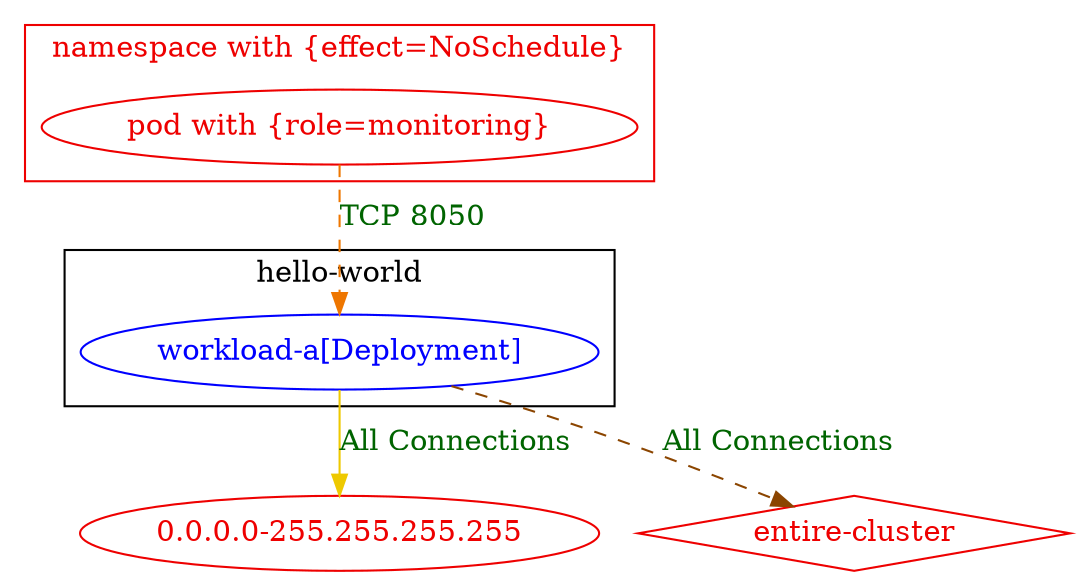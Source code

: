 digraph {
	subgraph "cluster_hello_world" {
		color="black"
		fontcolor="black"
		"hello-world/workload-a[Deployment]" [label="workload-a[Deployment]" color="blue" fontcolor="blue"]
		label="hello-world"
	}
	subgraph "cluster_namespace with {effect=NoSchedule}" {
		color="red2"
		fontcolor="red2"
		"pod with {role=monitoring}_in_namespace with {effect=NoSchedule}" [label="pod with {role=monitoring}" color="red2" fontcolor="red2"]
		label="namespace with {effect=NoSchedule}"
	}
	"0.0.0.0-255.255.255.255" [label="0.0.0.0-255.255.255.255" color="red2" fontcolor="red2"]
	"entire-cluster" [label="entire-cluster" color="red2" fontcolor="red2" shape=diamond]
	"hello-world/workload-a[Deployment]" -> "0.0.0.0-255.255.255.255" [label="All Connections" color="gold2" fontcolor="darkgreen"]
	"hello-world/workload-a[Deployment]" -> "entire-cluster" [label="All Connections" color="darkorange4" fontcolor="darkgreen" weight=0.5 style=dashed]
	"pod with {role=monitoring}_in_namespace with {effect=NoSchedule}" -> "hello-world/workload-a[Deployment]" [label="TCP 8050" color="darkorange2" fontcolor="darkgreen" weight=1 style=dashed]
}